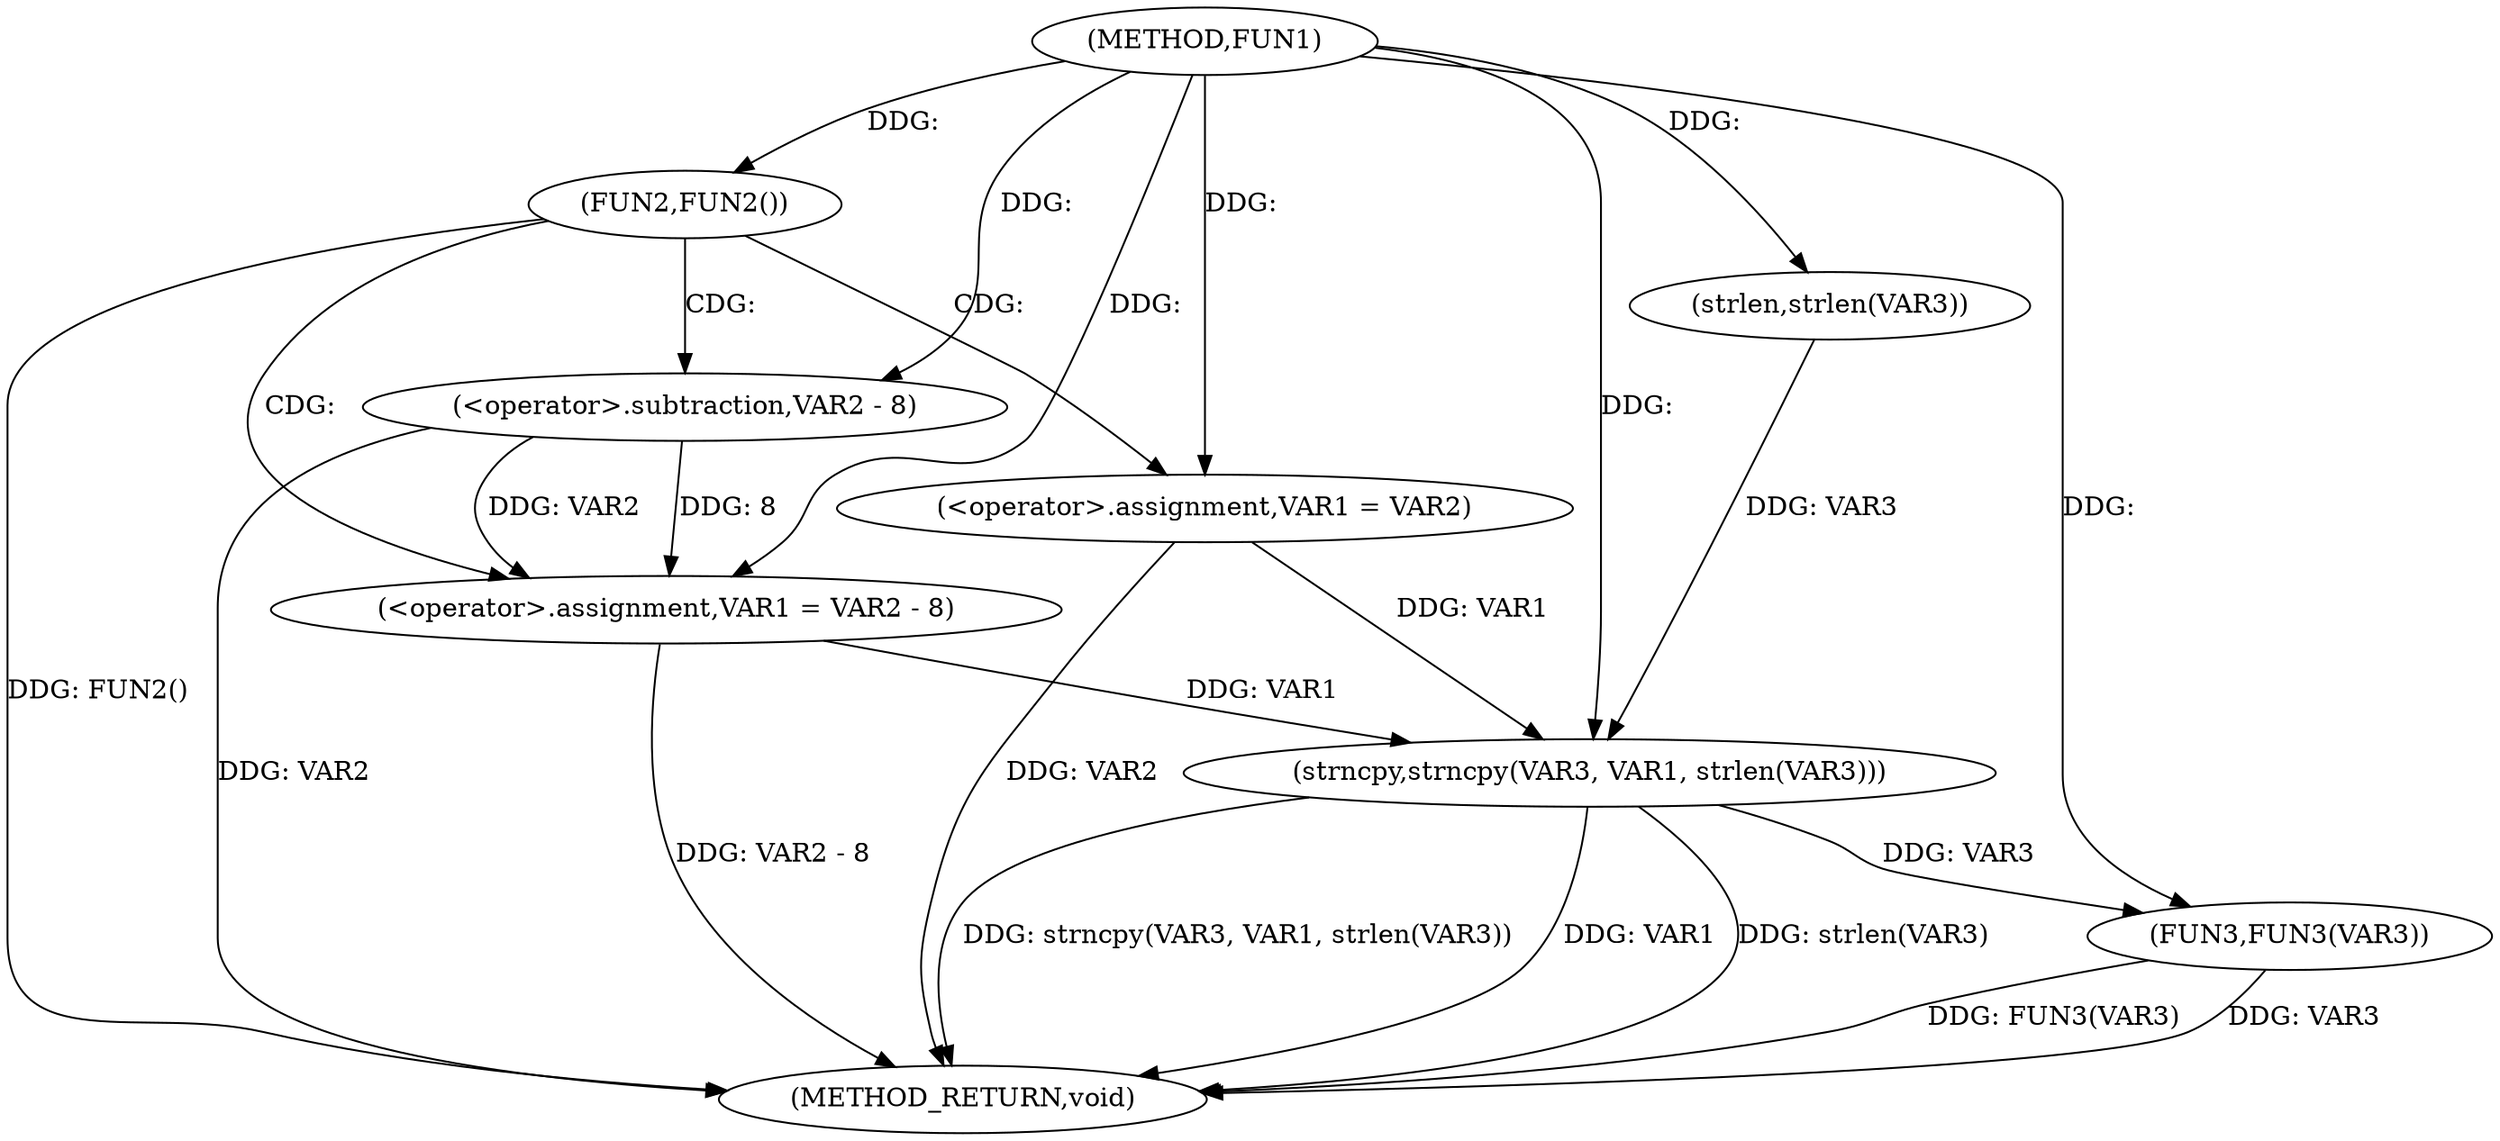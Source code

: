 digraph FUN1 {  
"1000100" [label = "(METHOD,FUN1)" ]
"1000126" [label = "(METHOD_RETURN,void)" ]
"1000105" [label = "(FUN2,FUN2())" ]
"1000107" [label = "(<operator>.assignment,VAR1 = VAR2 - 8)" ]
"1000109" [label = "(<operator>.subtraction,VAR2 - 8)" ]
"1000114" [label = "(<operator>.assignment,VAR1 = VAR2)" ]
"1000119" [label = "(strncpy,strncpy(VAR3, VAR1, strlen(VAR3)))" ]
"1000122" [label = "(strlen,strlen(VAR3))" ]
"1000124" [label = "(FUN3,FUN3(VAR3))" ]
  "1000124" -> "1000126"  [ label = "DDG: VAR3"] 
  "1000105" -> "1000126"  [ label = "DDG: FUN2()"] 
  "1000119" -> "1000126"  [ label = "DDG: VAR1"] 
  "1000109" -> "1000126"  [ label = "DDG: VAR2"] 
  "1000119" -> "1000126"  [ label = "DDG: strlen(VAR3)"] 
  "1000119" -> "1000126"  [ label = "DDG: strncpy(VAR3, VAR1, strlen(VAR3))"] 
  "1000114" -> "1000126"  [ label = "DDG: VAR2"] 
  "1000107" -> "1000126"  [ label = "DDG: VAR2 - 8"] 
  "1000124" -> "1000126"  [ label = "DDG: FUN3(VAR3)"] 
  "1000100" -> "1000105"  [ label = "DDG: "] 
  "1000109" -> "1000107"  [ label = "DDG: VAR2"] 
  "1000109" -> "1000107"  [ label = "DDG: 8"] 
  "1000100" -> "1000107"  [ label = "DDG: "] 
  "1000100" -> "1000109"  [ label = "DDG: "] 
  "1000100" -> "1000114"  [ label = "DDG: "] 
  "1000122" -> "1000119"  [ label = "DDG: VAR3"] 
  "1000100" -> "1000119"  [ label = "DDG: "] 
  "1000107" -> "1000119"  [ label = "DDG: VAR1"] 
  "1000114" -> "1000119"  [ label = "DDG: VAR1"] 
  "1000100" -> "1000122"  [ label = "DDG: "] 
  "1000119" -> "1000124"  [ label = "DDG: VAR3"] 
  "1000100" -> "1000124"  [ label = "DDG: "] 
  "1000105" -> "1000109"  [ label = "CDG: "] 
  "1000105" -> "1000107"  [ label = "CDG: "] 
  "1000105" -> "1000114"  [ label = "CDG: "] 
}
